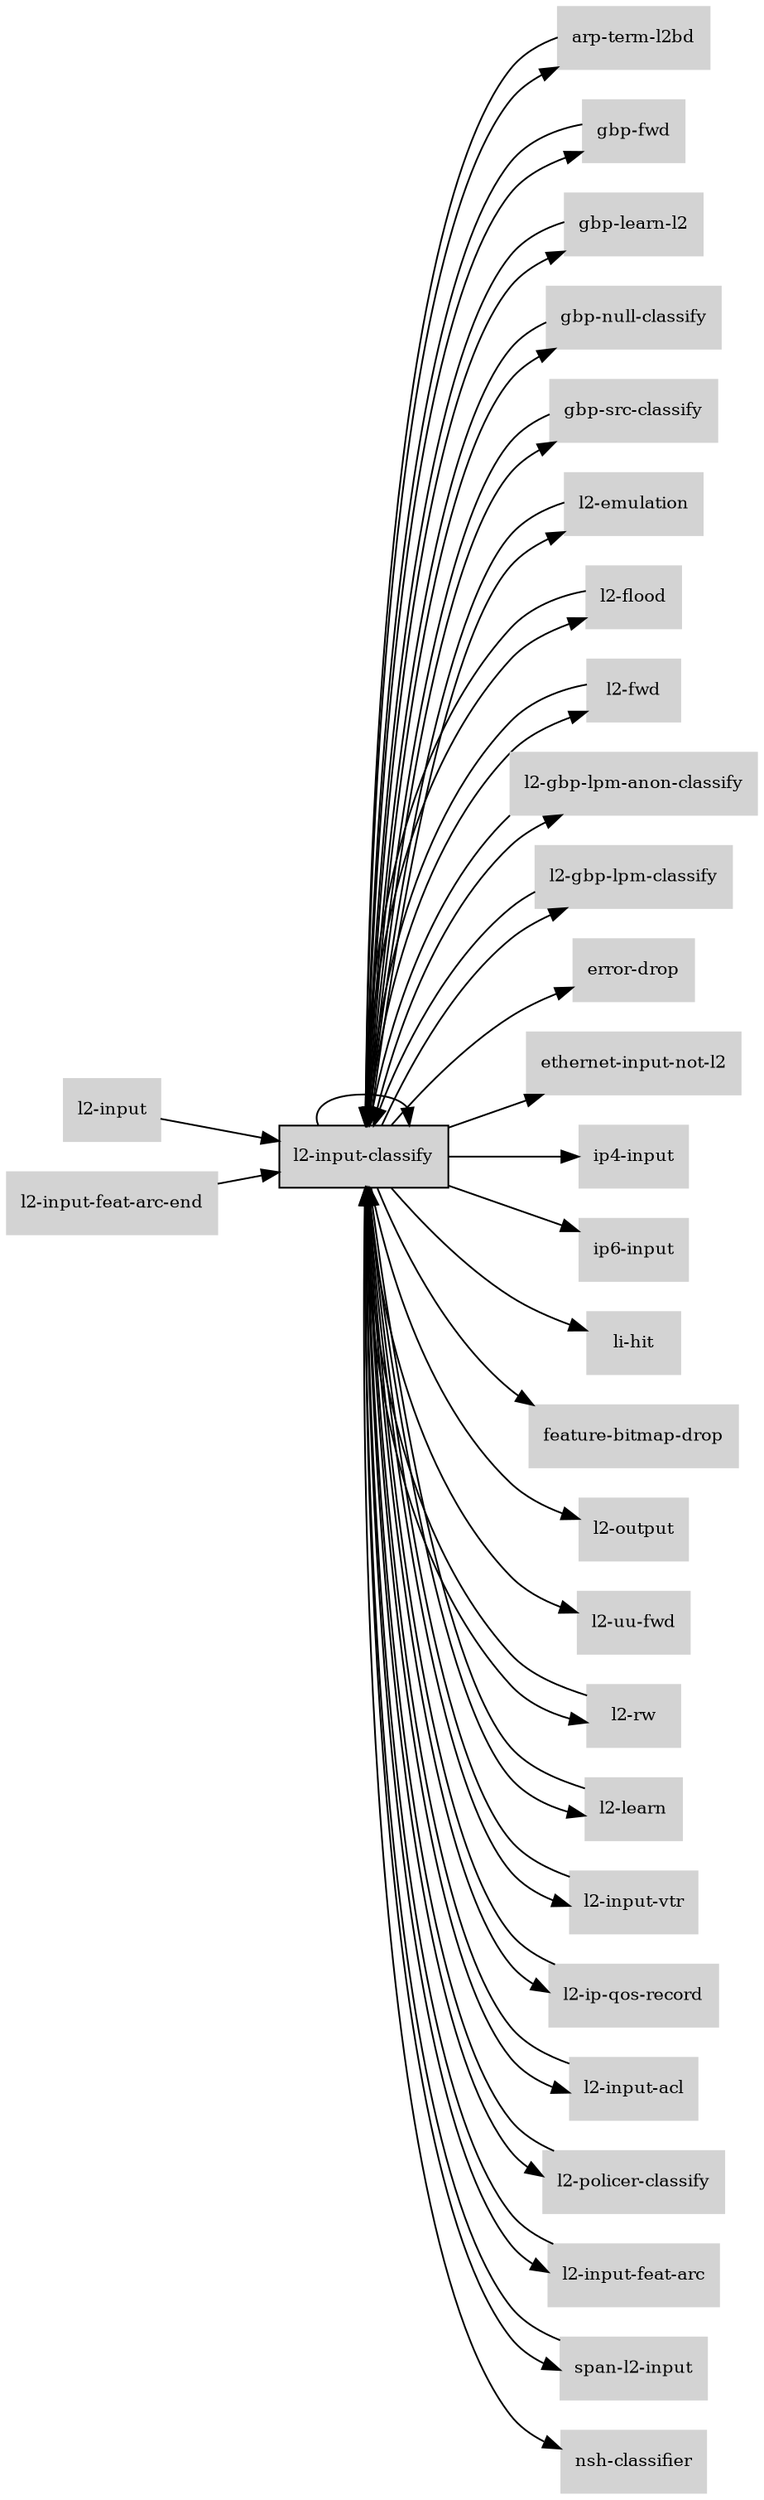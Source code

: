 digraph "l2_input_classify_subgraph" {
  rankdir=LR;
  node [shape=box, style=filled, fontsize=10, color=lightgray, fontcolor=black, fillcolor=lightgray];
  "l2-input-classify" [color=black, fontcolor=black, fillcolor=lightgray];
  edge [fontsize=8];
  "arp-term-l2bd" -> "l2-input-classify";
  "gbp-fwd" -> "l2-input-classify";
  "gbp-learn-l2" -> "l2-input-classify";
  "gbp-null-classify" -> "l2-input-classify";
  "gbp-src-classify" -> "l2-input-classify";
  "l2-emulation" -> "l2-input-classify";
  "l2-flood" -> "l2-input-classify";
  "l2-fwd" -> "l2-input-classify";
  "l2-gbp-lpm-anon-classify" -> "l2-input-classify";
  "l2-gbp-lpm-classify" -> "l2-input-classify";
  "l2-input-classify" -> "error-drop";
  "l2-input-classify" -> "ethernet-input-not-l2";
  "l2-input-classify" -> "ip4-input";
  "l2-input-classify" -> "ip6-input";
  "l2-input-classify" -> "li-hit";
  "l2-input-classify" -> "feature-bitmap-drop";
  "l2-input-classify" -> "l2-output";
  "l2-input-classify" -> "l2-flood";
  "l2-input-classify" -> "l2-uu-fwd";
  "l2-input-classify" -> "arp-term-l2bd";
  "l2-input-classify" -> "gbp-fwd";
  "l2-input-classify" -> "l2-fwd";
  "l2-input-classify" -> "l2-rw";
  "l2-input-classify" -> "l2-learn";
  "l2-input-classify" -> "l2-emulation";
  "l2-input-classify" -> "gbp-learn-l2";
  "l2-input-classify" -> "l2-gbp-lpm-anon-classify";
  "l2-input-classify" -> "gbp-null-classify";
  "l2-input-classify" -> "gbp-src-classify";
  "l2-input-classify" -> "l2-gbp-lpm-classify";
  "l2-input-classify" -> "l2-input-vtr";
  "l2-input-classify" -> "l2-ip-qos-record";
  "l2-input-classify" -> "l2-input-acl";
  "l2-input-classify" -> "l2-policer-classify";
  "l2-input-classify" -> "l2-input-feat-arc";
  "l2-input-classify" -> "l2-input-classify";
  "l2-input-classify" -> "span-l2-input";
  "l2-input-classify" -> "nsh-classifier";
  "l2-input" -> "l2-input-classify";
  "l2-input-acl" -> "l2-input-classify";
  "l2-input-feat-arc" -> "l2-input-classify";
  "l2-input-feat-arc-end" -> "l2-input-classify";
  "l2-input-vtr" -> "l2-input-classify";
  "l2-ip-qos-record" -> "l2-input-classify";
  "l2-learn" -> "l2-input-classify";
  "l2-policer-classify" -> "l2-input-classify";
  "l2-rw" -> "l2-input-classify";
  "span-l2-input" -> "l2-input-classify";
}
